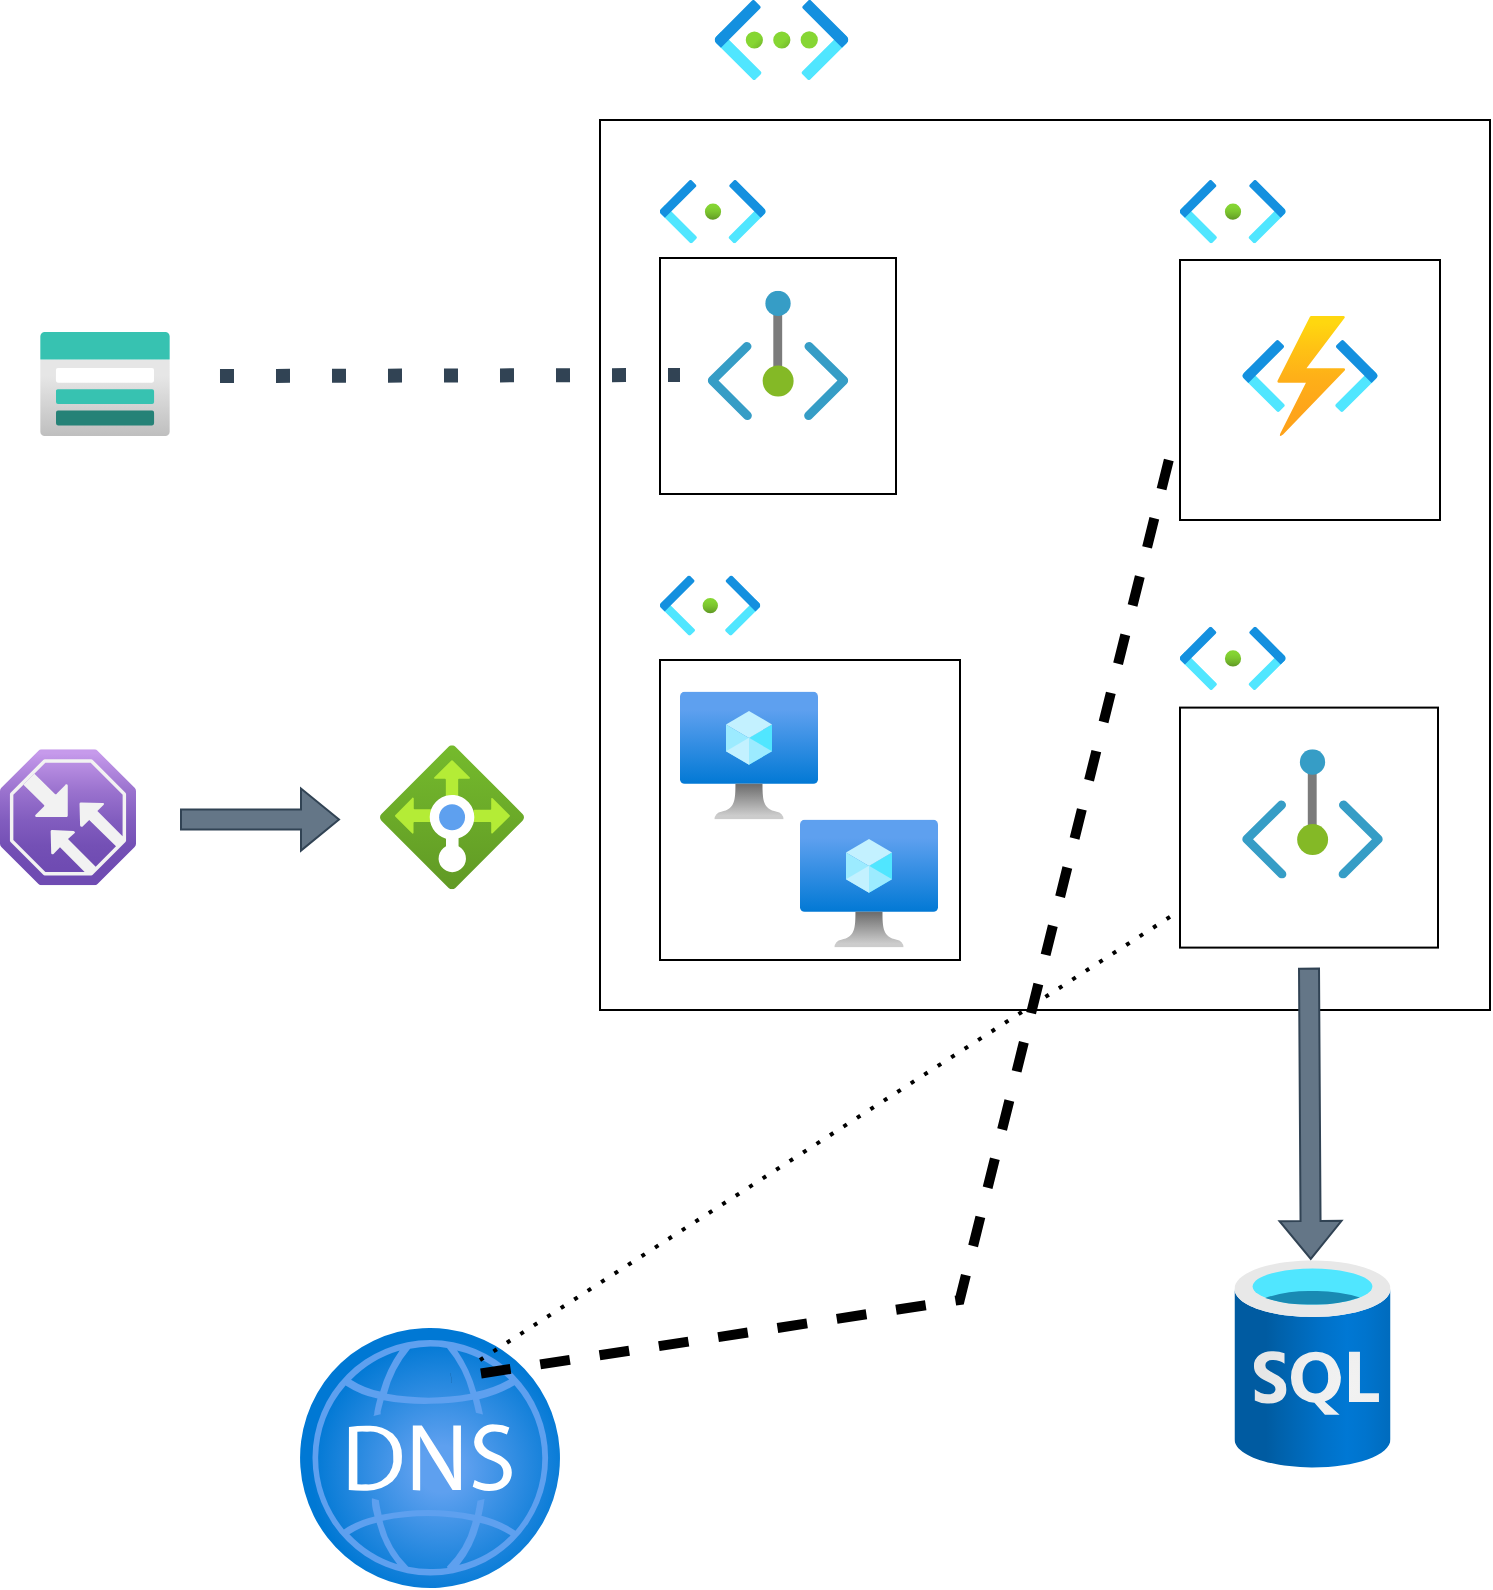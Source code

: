<mxfile version="26.0.14">
  <diagram name="Page-1" id="VBMCC4fjoRUJ5R1mFIWM">
    <mxGraphModel dx="1158" dy="785" grid="1" gridSize="10" guides="1" tooltips="1" connect="1" arrows="1" fold="1" page="1" pageScale="1" pageWidth="827" pageHeight="1169" math="0" shadow="0">
      <root>
        <mxCell id="0" />
        <mxCell id="1" parent="0" />
        <mxCell id="FHAzFmaLAY5eTe1A8Twm-1" value="" style="image;aspect=fixed;html=1;points=[];align=center;fontSize=12;image=img/lib/azure2/networking/Traffic_Manager_Profiles.svg;" parent="1" vertex="1">
          <mxGeometry x="70" y="454.68" width="68" height="68" as="geometry" />
        </mxCell>
        <mxCell id="FHAzFmaLAY5eTe1A8Twm-2" value="" style="image;aspect=fixed;html=1;points=[];align=center;fontSize=12;image=img/lib/azure2/networking/Load_Balancers.svg;" parent="1" vertex="1">
          <mxGeometry x="260" y="452.68" width="72" height="72" as="geometry" />
        </mxCell>
        <mxCell id="FHAzFmaLAY5eTe1A8Twm-3" value="" style="image;aspect=fixed;html=1;points=[];align=center;fontSize=12;image=img/lib/azure2/networking/Virtual_Networks.svg;" parent="1" vertex="1">
          <mxGeometry x="427.25" y="80" width="67" height="40" as="geometry" />
        </mxCell>
        <mxCell id="FHAzFmaLAY5eTe1A8Twm-7" value="" style="whiteSpace=wrap;html=1;aspect=fixed;" parent="1" vertex="1">
          <mxGeometry x="370" y="140" width="445" height="445" as="geometry" />
        </mxCell>
        <mxCell id="FHAzFmaLAY5eTe1A8Twm-9" value="" style="image;aspect=fixed;html=1;points=[];align=center;fontSize=12;image=img/lib/azure2/networking/Subnet.svg;" parent="1" vertex="1">
          <mxGeometry x="400" y="367.8" width="50.1" height="30" as="geometry" />
        </mxCell>
        <mxCell id="FHAzFmaLAY5eTe1A8Twm-17" value="" style="rounded=0;whiteSpace=wrap;html=1;" parent="1" vertex="1">
          <mxGeometry x="660" y="210" width="130" height="130" as="geometry" />
        </mxCell>
        <mxCell id="FHAzFmaLAY5eTe1A8Twm-12" value="" style="image;aspect=fixed;html=1;points=[];align=center;fontSize=12;image=img/lib/azure2/compute/Function_Apps.svg;" parent="1" vertex="1">
          <mxGeometry x="691" y="238" width="68" height="60" as="geometry" />
        </mxCell>
        <mxCell id="FHAzFmaLAY5eTe1A8Twm-18" value="" style="rounded=0;whiteSpace=wrap;html=1;" parent="1" vertex="1">
          <mxGeometry x="660" y="433.8" width="129" height="120" as="geometry" />
        </mxCell>
        <mxCell id="FHAzFmaLAY5eTe1A8Twm-13" value="" style="image;aspect=fixed;html=1;points=[];align=center;fontSize=12;image=img/lib/azure2/networking/Private_Endpoint.svg;" parent="1" vertex="1">
          <mxGeometry x="691" y="454.68" width="70.5" height="64.63" as="geometry" />
        </mxCell>
        <mxCell id="FHAzFmaLAY5eTe1A8Twm-19" value="" style="image;aspect=fixed;html=1;points=[];align=center;fontSize=12;image=img/lib/azure2/networking/Subnet.svg;" parent="1" vertex="1">
          <mxGeometry x="660" y="170" width="52.8" height="31.61" as="geometry" />
        </mxCell>
        <mxCell id="FHAzFmaLAY5eTe1A8Twm-20" value="" style="image;aspect=fixed;html=1;points=[];align=center;fontSize=12;image=img/lib/azure2/networking/Subnet.svg;" parent="1" vertex="1">
          <mxGeometry x="660" y="393.39" width="52.8" height="31.61" as="geometry" />
        </mxCell>
        <mxCell id="FHAzFmaLAY5eTe1A8Twm-21" value="" style="image;aspect=fixed;html=1;points=[];align=center;fontSize=12;image=img/lib/azure2/networking/DNS_Zones.svg;" parent="1" vertex="1">
          <mxGeometry x="220" y="744" width="130" height="130" as="geometry" />
        </mxCell>
        <mxCell id="FHAzFmaLAY5eTe1A8Twm-24" value="" style="image;aspect=fixed;html=1;points=[];align=center;fontSize=12;image=img/lib/azure2/databases/SQL_Database.svg;" parent="1" vertex="1">
          <mxGeometry x="687.25" y="710" width="78" height="104" as="geometry" />
        </mxCell>
        <mxCell id="FHAzFmaLAY5eTe1A8Twm-26" value="" style="whiteSpace=wrap;html=1;aspect=fixed;" parent="1" vertex="1">
          <mxGeometry x="400" y="410" width="150" height="150" as="geometry" />
        </mxCell>
        <mxCell id="FHAzFmaLAY5eTe1A8Twm-11" value="" style="image;aspect=fixed;html=1;points=[];align=center;fontSize=12;image=img/lib/azure2/compute/Virtual_Machine.svg;" parent="1" vertex="1">
          <mxGeometry x="410" y="425.8" width="69" height="64" as="geometry" />
        </mxCell>
        <mxCell id="FHAzFmaLAY5eTe1A8Twm-10" value="" style="image;aspect=fixed;html=1;points=[];align=center;fontSize=12;image=img/lib/azure2/compute/Virtual_Machine.svg;" parent="1" vertex="1">
          <mxGeometry x="470" y="489.8" width="69" height="64" as="geometry" />
        </mxCell>
        <mxCell id="FHAzFmaLAY5eTe1A8Twm-27" value="" style="whiteSpace=wrap;html=1;aspect=fixed;" parent="1" vertex="1">
          <mxGeometry x="400" y="209" width="118" height="118" as="geometry" />
        </mxCell>
        <mxCell id="FHAzFmaLAY5eTe1A8Twm-29" value="" style="image;aspect=fixed;html=1;points=[];align=center;fontSize=12;image=img/lib/azure2/networking/Private_Endpoint.svg;" parent="1" vertex="1">
          <mxGeometry x="423.75" y="225.37" width="70.5" height="64.63" as="geometry" />
        </mxCell>
        <mxCell id="FHAzFmaLAY5eTe1A8Twm-31" value="" style="image;aspect=fixed;html=1;points=[];align=center;fontSize=12;image=img/lib/azure2/networking/Subnet.svg;" parent="1" vertex="1">
          <mxGeometry x="400" y="170" width="52.8" height="31.61" as="geometry" />
        </mxCell>
        <mxCell id="FHAzFmaLAY5eTe1A8Twm-32" value="" style="shape=flexArrow;endArrow=classic;html=1;rounded=0;fillColor=#647687;strokeColor=#314354;" parent="1" edge="1">
          <mxGeometry width="50" height="50" relative="1" as="geometry">
            <mxPoint x="160" y="489.8" as="sourcePoint" />
            <mxPoint x="240" y="489.8" as="targetPoint" />
          </mxGeometry>
        </mxCell>
        <mxCell id="xaF4UspJZIbOkzoH17UH-1" value="" style="endArrow=none;dashed=1;html=1;rounded=0;strokeWidth=5;" edge="1" parent="1">
          <mxGeometry width="50" height="50" relative="1" as="geometry">
            <mxPoint x="654.407" y="310" as="sourcePoint" />
            <mxPoint x="295.59" y="769.023" as="targetPoint" />
            <Array as="points">
              <mxPoint x="549.84" y="730" />
            </Array>
          </mxGeometry>
        </mxCell>
        <mxCell id="xaF4UspJZIbOkzoH17UH-2" value="" style="endArrow=none;dashed=1;html=1;dashPattern=1 3;strokeWidth=2;rounded=0;" edge="1" parent="1" target="FHAzFmaLAY5eTe1A8Twm-18">
          <mxGeometry width="50" height="50" relative="1" as="geometry">
            <mxPoint x="310" y="760" as="sourcePoint" />
            <mxPoint x="360" y="710" as="targetPoint" />
          </mxGeometry>
        </mxCell>
        <mxCell id="xaF4UspJZIbOkzoH17UH-3" value="" style="shape=flexArrow;endArrow=classic;html=1;rounded=0;fillColor=#647687;strokeColor=#314354;" edge="1" parent="1">
          <mxGeometry width="50" height="50" relative="1" as="geometry">
            <mxPoint x="724.504" y="563.8" as="sourcePoint" />
            <mxPoint x="725.39" y="710" as="targetPoint" />
            <Array as="points">
              <mxPoint x="725.39" y="710" />
            </Array>
          </mxGeometry>
        </mxCell>
        <mxCell id="xaF4UspJZIbOkzoH17UH-5" value="" style="endArrow=none;dashed=1;html=1;dashPattern=1 3;strokeWidth=7;rounded=0;fillColor=#647687;strokeColor=#314354;" edge="1" parent="1">
          <mxGeometry width="50" height="50" relative="1" as="geometry">
            <mxPoint x="180" y="268" as="sourcePoint" />
            <mxPoint x="410" y="267.5" as="targetPoint" />
          </mxGeometry>
        </mxCell>
        <mxCell id="xaF4UspJZIbOkzoH17UH-6" value="" style="image;aspect=fixed;html=1;points=[];align=center;fontSize=12;image=img/lib/azure2/storage/Storage_Accounts.svg;" vertex="1" parent="1">
          <mxGeometry x="90" y="246" width="65" height="52" as="geometry" />
        </mxCell>
      </root>
    </mxGraphModel>
  </diagram>
</mxfile>
